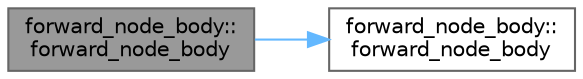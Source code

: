 digraph "forward_node_body::forward_node_body"
{
 // LATEX_PDF_SIZE
  bgcolor="transparent";
  edge [fontname=Helvetica,fontsize=10,labelfontname=Helvetica,labelfontsize=10];
  node [fontname=Helvetica,fontsize=10,shape=box,height=0.2,width=0.4];
  rankdir="LR";
  Node1 [id="Node000001",label="forward_node_body::\lforward_node_body",height=0.2,width=0.4,color="gray40", fillcolor="grey60", style="filled", fontcolor="black",tooltip=" "];
  Node1 -> Node2 [id="edge1_Node000001_Node000002",color="steelblue1",style="solid",tooltip=" "];
  Node2 [id="Node000002",label="forward_node_body::\lforward_node_body",height=0.2,width=0.4,color="grey40", fillcolor="white", style="filled",URL="$classforward__node__body.html#ab1b8df283da5a4afbeed962cad76a96a",tooltip=" "];
}

